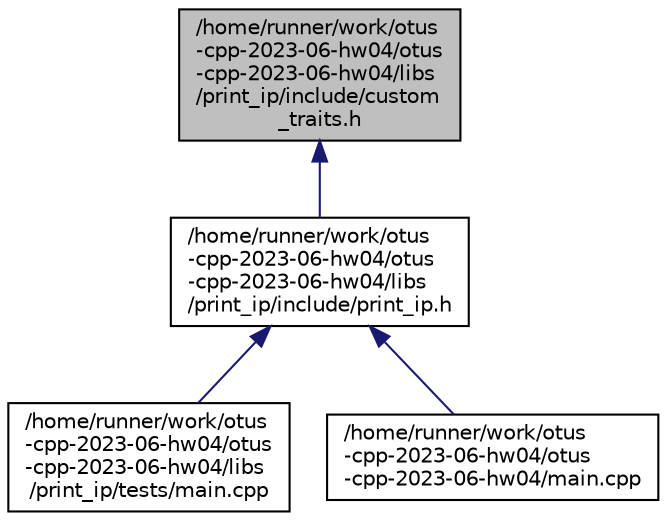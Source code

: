 digraph "/home/runner/work/otus-cpp-2023-06-hw04/otus-cpp-2023-06-hw04/libs/print_ip/include/custom_traits.h"
{
 // LATEX_PDF_SIZE
  edge [fontname="Helvetica",fontsize="10",labelfontname="Helvetica",labelfontsize="10"];
  node [fontname="Helvetica",fontsize="10",shape=record];
  Node1 [label="/home/runner/work/otus\l-cpp-2023-06-hw04/otus\l-cpp-2023-06-hw04/libs\l/print_ip/include/custom\l_traits.h",height=0.2,width=0.4,color="black", fillcolor="grey75", style="filled", fontcolor="black",tooltip=" "];
  Node1 -> Node2 [dir="back",color="midnightblue",fontsize="10",style="solid",fontname="Helvetica"];
  Node2 [label="/home/runner/work/otus\l-cpp-2023-06-hw04/otus\l-cpp-2023-06-hw04/libs\l/print_ip/include/print_ip.h",height=0.2,width=0.4,color="black", fillcolor="white", style="filled",URL="$print__ip_8h.html",tooltip=" "];
  Node2 -> Node3 [dir="back",color="midnightblue",fontsize="10",style="solid",fontname="Helvetica"];
  Node3 [label="/home/runner/work/otus\l-cpp-2023-06-hw04/otus\l-cpp-2023-06-hw04/libs\l/print_ip/tests/main.cpp",height=0.2,width=0.4,color="black", fillcolor="white", style="filled",URL="$libs_2print__ip_2tests_2main_8cpp.html",tooltip=" "];
  Node2 -> Node4 [dir="back",color="midnightblue",fontsize="10",style="solid",fontname="Helvetica"];
  Node4 [label="/home/runner/work/otus\l-cpp-2023-06-hw04/otus\l-cpp-2023-06-hw04/main.cpp",height=0.2,width=0.4,color="black", fillcolor="white", style="filled",URL="$main_8cpp.html",tooltip=" "];
}
